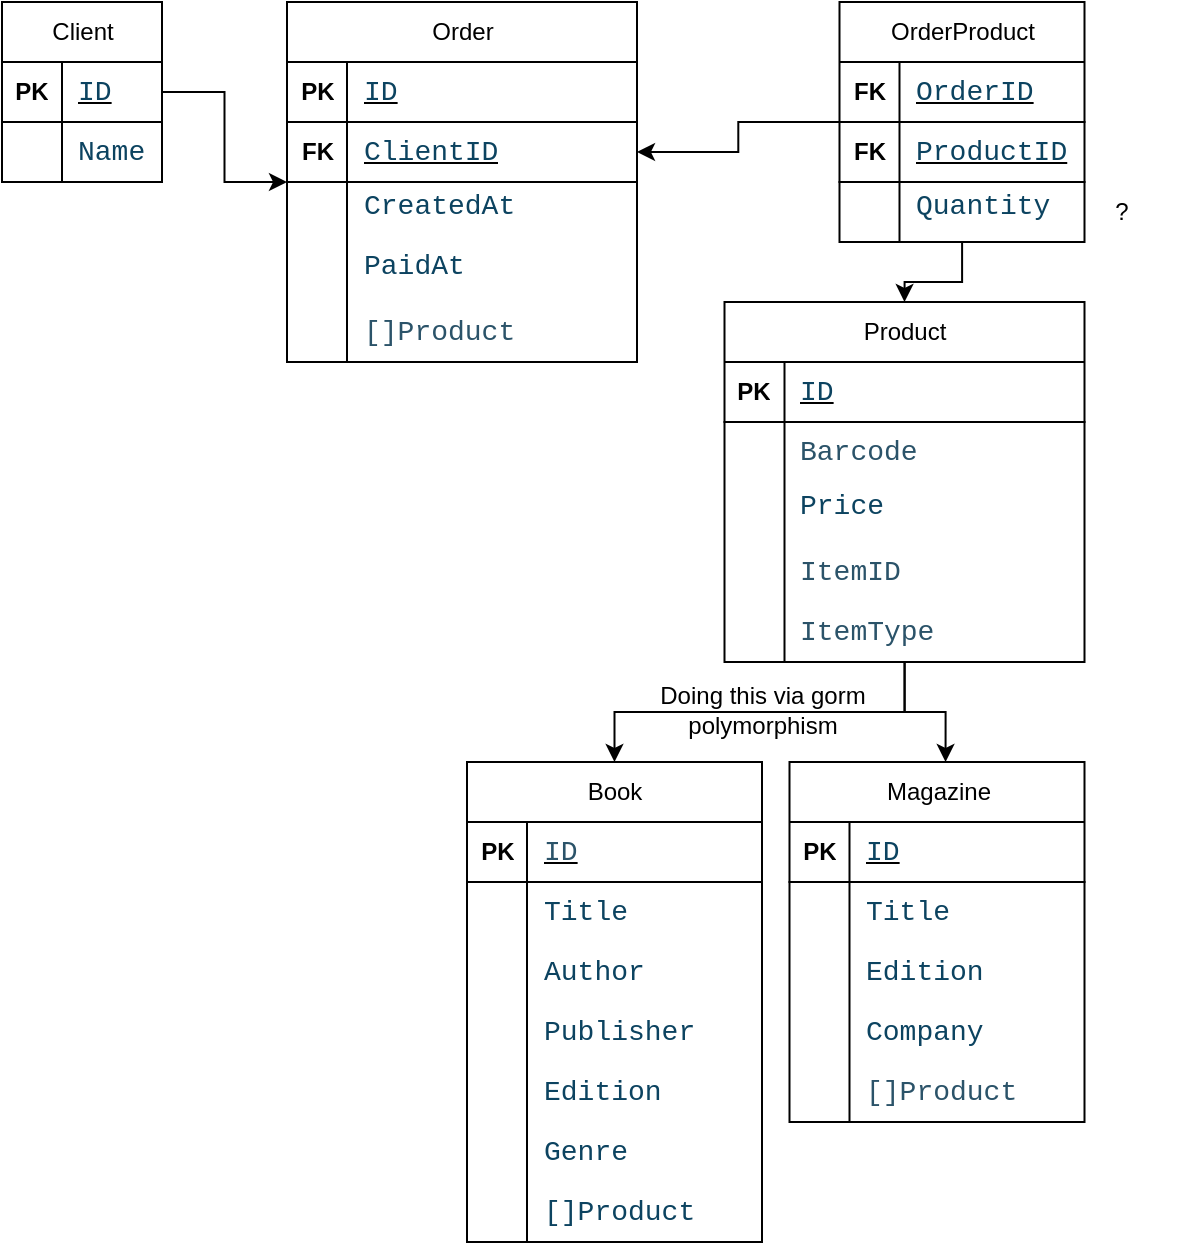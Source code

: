<mxfile version="28.0.7">
  <diagram name="Page-1" id="Ct9idWwbH_BXz3LimVxh">
    <mxGraphModel grid="1" page="1" gridSize="10" guides="1" tooltips="1" connect="0" arrows="1" fold="1" pageScale="1" pageWidth="850" pageHeight="1100" math="0" shadow="0">
      <root>
        <mxCell id="0" />
        <mxCell id="1" parent="0" />
        <mxCell id="L0QpSJm78Vm_rA86w4UC-133" style="edgeStyle=orthogonalEdgeStyle;rounded=0;orthogonalLoop=1;jettySize=auto;html=1;" edge="1" parent="1" source="L0QpSJm78Vm_rA86w4UC-2" target="L0QpSJm78Vm_rA86w4UC-62">
          <mxGeometry relative="1" as="geometry" />
        </mxCell>
        <mxCell id="L0QpSJm78Vm_rA86w4UC-2" value="&lt;span style=&quot;font-weight: 400; text-wrap-mode: wrap;&quot;&gt;Client&lt;/span&gt;" style="shape=table;startSize=30;container=1;collapsible=1;childLayout=tableLayout;fixedRows=1;rowLines=0;fontStyle=1;align=center;resizeLast=1;html=1;" vertex="1" parent="1">
          <mxGeometry x="150" y="90" width="80" height="90" as="geometry" />
        </mxCell>
        <mxCell id="L0QpSJm78Vm_rA86w4UC-3" value="" style="shape=tableRow;horizontal=0;startSize=0;swimlaneHead=0;swimlaneBody=0;fillColor=none;collapsible=0;dropTarget=0;points=[[0,0.5],[1,0.5]];portConstraint=eastwest;top=0;left=0;right=0;bottom=1;" vertex="1" parent="L0QpSJm78Vm_rA86w4UC-2">
          <mxGeometry y="30" width="80" height="30" as="geometry" />
        </mxCell>
        <mxCell id="L0QpSJm78Vm_rA86w4UC-4" value="PK" style="shape=partialRectangle;connectable=0;fillColor=none;top=0;left=0;bottom=0;right=0;fontStyle=1;overflow=hidden;whiteSpace=wrap;html=1;" vertex="1" parent="L0QpSJm78Vm_rA86w4UC-3">
          <mxGeometry width="30" height="30" as="geometry">
            <mxRectangle width="30" height="30" as="alternateBounds" />
          </mxGeometry>
        </mxCell>
        <mxCell id="L0QpSJm78Vm_rA86w4UC-5" value="&lt;span style=&quot;font-weight: normal;&quot;&gt;&lt;span style=&quot;font-family: Consolas, &amp;quot;Courier New&amp;quot;, monospace; font-size: 14px; white-space: pre; --darkreader-inline-bgcolor: light-dark(#ffffff, #060707);&quot; data-darkreader-inline-bgcolor=&quot;&quot;&gt;&lt;font style=&quot;color: rgb(12, 67, 96); --darkreader-inline-color: light-dark(#78a5bd, #466d81);&quot; data-darkreader-inline-color=&quot;&quot;&gt;ID&lt;/font&gt;&lt;/span&gt;&lt;/span&gt;" style="shape=partialRectangle;connectable=0;fillColor=none;top=0;left=0;bottom=0;right=0;align=left;spacingLeft=6;fontStyle=5;overflow=hidden;whiteSpace=wrap;html=1;" vertex="1" parent="L0QpSJm78Vm_rA86w4UC-3">
          <mxGeometry x="30" width="50" height="30" as="geometry">
            <mxRectangle width="50" height="30" as="alternateBounds" />
          </mxGeometry>
        </mxCell>
        <mxCell id="L0QpSJm78Vm_rA86w4UC-6" value="" style="shape=tableRow;horizontal=0;startSize=0;swimlaneHead=0;swimlaneBody=0;fillColor=none;collapsible=0;dropTarget=0;points=[[0,0.5],[1,0.5]];portConstraint=eastwest;top=0;left=0;right=0;bottom=0;" vertex="1" parent="L0QpSJm78Vm_rA86w4UC-2">
          <mxGeometry y="60" width="80" height="30" as="geometry" />
        </mxCell>
        <mxCell id="L0QpSJm78Vm_rA86w4UC-7" value="" style="shape=partialRectangle;connectable=0;fillColor=none;top=0;left=0;bottom=0;right=0;editable=1;overflow=hidden;whiteSpace=wrap;html=1;" vertex="1" parent="L0QpSJm78Vm_rA86w4UC-6">
          <mxGeometry width="30" height="30" as="geometry">
            <mxRectangle width="30" height="30" as="alternateBounds" />
          </mxGeometry>
        </mxCell>
        <mxCell id="L0QpSJm78Vm_rA86w4UC-8" value="&lt;span&gt;&lt;span style=&quot;font-family: Consolas, &amp;quot;Courier New&amp;quot;, monospace; font-size: 14px; white-space: pre; color: rgb(156, 220, 254);&quot;&gt;&lt;font style=&quot;color: rgb(12, 67, 96);&quot;&gt;Name&lt;/font&gt;&lt;/span&gt;&lt;/span&gt;" style="shape=partialRectangle;connectable=0;fillColor=none;top=0;left=0;bottom=0;right=0;align=left;spacingLeft=6;overflow=hidden;whiteSpace=wrap;html=1;" vertex="1" parent="L0QpSJm78Vm_rA86w4UC-6">
          <mxGeometry x="30" width="50" height="30" as="geometry">
            <mxRectangle width="50" height="30" as="alternateBounds" />
          </mxGeometry>
        </mxCell>
        <mxCell id="nJIS8TTzF9_8jRbYI_bg-1" style="edgeStyle=orthogonalEdgeStyle;rounded=0;orthogonalLoop=1;jettySize=auto;html=1;" edge="1" parent="1" source="L0QpSJm78Vm_rA86w4UC-16" target="L0QpSJm78Vm_rA86w4UC-100">
          <mxGeometry relative="1" as="geometry" />
        </mxCell>
        <mxCell id="L0QpSJm78Vm_rA86w4UC-16" value="&lt;span style=&quot;font-weight: 400; text-wrap-mode: wrap;&quot;&gt;Product&lt;/span&gt;" style="shape=table;startSize=30;container=1;collapsible=1;childLayout=tableLayout;fixedRows=1;rowLines=0;fontStyle=1;align=center;resizeLast=1;html=1;" vertex="1" parent="1">
          <mxGeometry x="511.25" y="240" width="180" height="180.0" as="geometry" />
        </mxCell>
        <mxCell id="L0QpSJm78Vm_rA86w4UC-17" value="" style="shape=tableRow;horizontal=0;startSize=0;swimlaneHead=0;swimlaneBody=0;fillColor=none;collapsible=0;dropTarget=0;points=[[0,0.5],[1,0.5]];portConstraint=eastwest;top=0;left=0;right=0;bottom=1;" vertex="1" parent="L0QpSJm78Vm_rA86w4UC-16">
          <mxGeometry y="30" width="180" height="30" as="geometry" />
        </mxCell>
        <mxCell id="L0QpSJm78Vm_rA86w4UC-18" value="PK" style="shape=partialRectangle;connectable=0;fillColor=none;top=0;left=0;bottom=0;right=0;fontStyle=1;overflow=hidden;whiteSpace=wrap;html=1;" vertex="1" parent="L0QpSJm78Vm_rA86w4UC-17">
          <mxGeometry width="30" height="30" as="geometry">
            <mxRectangle width="30" height="30" as="alternateBounds" />
          </mxGeometry>
        </mxCell>
        <mxCell id="L0QpSJm78Vm_rA86w4UC-19" value="&lt;span style=&quot;font-weight: normal;&quot;&gt;&lt;span style=&quot;font-family: Consolas, &amp;quot;Courier New&amp;quot;, monospace; font-size: 14px; white-space: pre; --darkreader-inline-bgcolor: light-dark(#ffffff, #060707);&quot; data-darkreader-inline-bgcolor=&quot;&quot;&gt;&lt;font style=&quot;color: rgb(12, 67, 96); --darkreader-inline-color: light-dark(#78a5bd, #466d81);&quot; data-darkreader-inline-color=&quot;&quot;&gt;ID&lt;/font&gt;&lt;/span&gt;&lt;/span&gt;" style="shape=partialRectangle;connectable=0;fillColor=none;top=0;left=0;bottom=0;right=0;align=left;spacingLeft=6;fontStyle=5;overflow=hidden;whiteSpace=wrap;html=1;strokeColor=default;" vertex="1" parent="L0QpSJm78Vm_rA86w4UC-17">
          <mxGeometry x="30" width="150" height="30" as="geometry">
            <mxRectangle width="150" height="30" as="alternateBounds" />
          </mxGeometry>
        </mxCell>
        <mxCell id="L0QpSJm78Vm_rA86w4UC-175" value="" style="shape=tableRow;horizontal=0;startSize=0;swimlaneHead=0;swimlaneBody=0;fillColor=none;collapsible=0;dropTarget=0;points=[[0,0.5],[1,0.5]];portConstraint=eastwest;top=0;left=0;right=0;bottom=0;" vertex="1" parent="L0QpSJm78Vm_rA86w4UC-16">
          <mxGeometry y="60" width="180" height="30" as="geometry" />
        </mxCell>
        <mxCell id="L0QpSJm78Vm_rA86w4UC-176" value="" style="shape=partialRectangle;connectable=0;fillColor=none;top=0;left=0;bottom=0;right=0;editable=1;overflow=hidden;whiteSpace=wrap;html=1;" vertex="1" parent="L0QpSJm78Vm_rA86w4UC-175">
          <mxGeometry width="30" height="30" as="geometry">
            <mxRectangle width="30" height="30" as="alternateBounds" />
          </mxGeometry>
        </mxCell>
        <mxCell id="L0QpSJm78Vm_rA86w4UC-177" value="&lt;div style=&quot;font-family: Consolas, &amp;quot;Courier New&amp;quot;, monospace; font-size: 14px; white-space: pre; line-height: 19px; --darkreader-inline-color: light-dark(#a6a199, #67625b);&quot; data-darkreader-inline-color=&quot;&quot;&gt;&lt;font style=&quot;color: light-dark(rgb(43, 83, 105), rgb(149, 196, 221));&quot;&gt;Barcode&lt;/font&gt;&lt;/div&gt;" style="shape=partialRectangle;connectable=0;fillColor=none;top=0;left=0;bottom=0;right=0;align=left;spacingLeft=6;overflow=hidden;whiteSpace=wrap;html=1;" vertex="1" parent="L0QpSJm78Vm_rA86w4UC-175">
          <mxGeometry x="30" width="150" height="30" as="geometry">
            <mxRectangle width="150" height="30" as="alternateBounds" />
          </mxGeometry>
        </mxCell>
        <mxCell id="P-bTkRn5wozF6rPiBzLM-10" value="" style="shape=tableRow;horizontal=0;startSize=0;swimlaneHead=0;swimlaneBody=0;fillColor=none;collapsible=0;dropTarget=0;points=[[0,0.5],[1,0.5]];portConstraint=eastwest;top=0;left=0;right=0;bottom=0;" vertex="1" parent="L0QpSJm78Vm_rA86w4UC-16">
          <mxGeometry y="90" width="180" height="30" as="geometry" />
        </mxCell>
        <mxCell id="P-bTkRn5wozF6rPiBzLM-11" value="" style="shape=partialRectangle;connectable=0;fillColor=none;top=0;left=0;bottom=0;right=0;editable=1;overflow=hidden;whiteSpace=wrap;html=1;" vertex="1" parent="P-bTkRn5wozF6rPiBzLM-10">
          <mxGeometry width="30" height="30" as="geometry">
            <mxRectangle width="30" height="30" as="alternateBounds" />
          </mxGeometry>
        </mxCell>
        <mxCell id="P-bTkRn5wozF6rPiBzLM-12" value="&lt;div style=&quot;font-family: Consolas, &amp;quot;Courier New&amp;quot;, monospace; font-size: 14px; white-space: pre; line-height: 19px; --darkreader-inline-color: light-dark(#a6a199, #67625b);&quot; data-darkreader-inline-color=&quot;&quot;&gt;&lt;span style=&quot;--darkreader-inline-color: light-dark(#6cd7c1, #025e4b);&quot; data-darkreader-inline-color=&quot;&quot;&gt;&lt;font style=&quot;color: rgb(12, 67, 96);&quot;&gt;Price&lt;/font&gt;&lt;/span&gt;&lt;/div&gt;&lt;div&gt;&lt;span style=&quot;--darkreader-inline-color: light-dark(#a27764, #9f7a6a);&quot; data-darkreader-inline-color=&quot;&quot;&gt;&lt;font style=&quot;color: light-dark(rgb(145, 93, 71), rgb(206, 145, 120));&quot;&gt;&lt;br&gt;&lt;/font&gt;&lt;/span&gt;&lt;/div&gt;" style="shape=partialRectangle;connectable=0;fillColor=none;top=0;left=0;bottom=0;right=0;align=left;spacingLeft=6;overflow=hidden;whiteSpace=wrap;html=1;" vertex="1" parent="P-bTkRn5wozF6rPiBzLM-10">
          <mxGeometry x="30" width="150" height="30" as="geometry">
            <mxRectangle width="150" height="30" as="alternateBounds" />
          </mxGeometry>
        </mxCell>
        <mxCell id="nJIS8TTzF9_8jRbYI_bg-10" value="" style="shape=tableRow;horizontal=0;startSize=0;swimlaneHead=0;swimlaneBody=0;fillColor=none;collapsible=0;dropTarget=0;points=[[0,0.5],[1,0.5]];portConstraint=eastwest;top=0;left=0;right=0;bottom=0;" vertex="1" parent="L0QpSJm78Vm_rA86w4UC-16">
          <mxGeometry y="120" width="180" height="30" as="geometry" />
        </mxCell>
        <mxCell id="nJIS8TTzF9_8jRbYI_bg-11" value="" style="shape=partialRectangle;connectable=0;fillColor=none;top=0;left=0;bottom=0;right=0;editable=1;overflow=hidden;whiteSpace=wrap;html=1;" vertex="1" parent="nJIS8TTzF9_8jRbYI_bg-10">
          <mxGeometry width="30" height="30" as="geometry">
            <mxRectangle width="30" height="30" as="alternateBounds" />
          </mxGeometry>
        </mxCell>
        <mxCell id="nJIS8TTzF9_8jRbYI_bg-12" value="&lt;div style=&quot;font-family: Consolas, &amp;quot;Courier New&amp;quot;, monospace; font-size: 14px; white-space: pre; line-height: 19px; --darkreader-inline-color: light-dark(#a6a199, #67625b);&quot; data-darkreader-inline-color=&quot;&quot;&gt;&lt;font style=&quot;color: light-dark(rgb(43, 83, 105), rgb(149, 196, 221));&quot;&gt;ItemID&lt;/font&gt;&lt;/div&gt;" style="shape=partialRectangle;connectable=0;fillColor=none;top=0;left=0;bottom=0;right=0;align=left;spacingLeft=6;overflow=hidden;whiteSpace=wrap;html=1;" vertex="1" parent="nJIS8TTzF9_8jRbYI_bg-10">
          <mxGeometry x="30" width="150" height="30" as="geometry">
            <mxRectangle width="150" height="30" as="alternateBounds" />
          </mxGeometry>
        </mxCell>
        <mxCell id="nJIS8TTzF9_8jRbYI_bg-13" value="" style="shape=tableRow;horizontal=0;startSize=0;swimlaneHead=0;swimlaneBody=0;fillColor=none;collapsible=0;dropTarget=0;points=[[0,0.5],[1,0.5]];portConstraint=eastwest;top=0;left=0;right=0;bottom=0;" vertex="1" parent="L0QpSJm78Vm_rA86w4UC-16">
          <mxGeometry y="150" width="180" height="30" as="geometry" />
        </mxCell>
        <mxCell id="nJIS8TTzF9_8jRbYI_bg-14" value="" style="shape=partialRectangle;connectable=0;fillColor=none;top=0;left=0;bottom=0;right=0;editable=1;overflow=hidden;whiteSpace=wrap;html=1;" vertex="1" parent="nJIS8TTzF9_8jRbYI_bg-13">
          <mxGeometry width="30" height="30" as="geometry">
            <mxRectangle width="30" height="30" as="alternateBounds" />
          </mxGeometry>
        </mxCell>
        <mxCell id="nJIS8TTzF9_8jRbYI_bg-15" value="&lt;div style=&quot;font-family: Consolas, &amp;quot;Courier New&amp;quot;, monospace; font-size: 14px; white-space: pre; line-height: 19px; --darkreader-inline-color: light-dark(#a6a199, #67625b);&quot; data-darkreader-inline-color=&quot;&quot;&gt;&lt;font style=&quot;color: light-dark(rgb(43, 83, 105), rgb(149, 196, 221));&quot;&gt;ItemType&lt;/font&gt;&lt;/div&gt;" style="shape=partialRectangle;connectable=0;fillColor=none;top=0;left=0;bottom=0;right=0;align=left;spacingLeft=6;overflow=hidden;whiteSpace=wrap;html=1;" vertex="1" parent="nJIS8TTzF9_8jRbYI_bg-13">
          <mxGeometry x="30" width="150" height="30" as="geometry">
            <mxRectangle width="150" height="30" as="alternateBounds" />
          </mxGeometry>
        </mxCell>
        <mxCell id="L0QpSJm78Vm_rA86w4UC-137" style="edgeStyle=orthogonalEdgeStyle;rounded=0;orthogonalLoop=1;jettySize=auto;html=1;entryX=0.5;entryY=0;entryDx=0;entryDy=0;" edge="1" parent="1" source="L0QpSJm78Vm_rA86w4UC-26" target="L0QpSJm78Vm_rA86w4UC-16">
          <mxGeometry relative="1" as="geometry" />
        </mxCell>
        <mxCell id="L0QpSJm78Vm_rA86w4UC-173" style="edgeStyle=orthogonalEdgeStyle;rounded=0;orthogonalLoop=1;jettySize=auto;html=1;entryX=1;entryY=0.5;entryDx=0;entryDy=0;" edge="1" parent="1" source="L0QpSJm78Vm_rA86w4UC-26" target="L0QpSJm78Vm_rA86w4UC-69">
          <mxGeometry relative="1" as="geometry" />
        </mxCell>
        <mxCell id="L0QpSJm78Vm_rA86w4UC-26" value="&lt;span style=&quot;font-weight: 400; text-wrap-mode: wrap;&quot;&gt;OrderProduct&lt;/span&gt;" style="shape=table;startSize=30;container=1;collapsible=1;childLayout=tableLayout;fixedRows=1;rowLines=0;fontStyle=1;align=center;resizeLast=1;html=1;" vertex="1" parent="1">
          <mxGeometry x="568.75" y="90" width="122.5" height="120" as="geometry" />
        </mxCell>
        <mxCell id="L0QpSJm78Vm_rA86w4UC-138" value="" style="shape=tableRow;horizontal=0;startSize=0;swimlaneHead=0;swimlaneBody=0;fillColor=none;collapsible=0;dropTarget=0;points=[[0,0.5],[1,0.5]];portConstraint=eastwest;top=0;left=0;right=0;bottom=1;" vertex="1" parent="L0QpSJm78Vm_rA86w4UC-26">
          <mxGeometry y="30" width="122.5" height="30" as="geometry" />
        </mxCell>
        <mxCell id="L0QpSJm78Vm_rA86w4UC-139" value="FK" style="shape=partialRectangle;connectable=0;fillColor=none;top=0;left=0;bottom=0;right=0;fontStyle=1;overflow=hidden;whiteSpace=wrap;html=1;" vertex="1" parent="L0QpSJm78Vm_rA86w4UC-138">
          <mxGeometry width="30" height="30" as="geometry">
            <mxRectangle width="30" height="30" as="alternateBounds" />
          </mxGeometry>
        </mxCell>
        <mxCell id="L0QpSJm78Vm_rA86w4UC-140" value="&lt;span style=&quot;font-weight: normal;&quot;&gt;&lt;span style=&quot;font-family: Consolas, &amp;quot;Courier New&amp;quot;, monospace; font-size: 14px; white-space: pre; --darkreader-inline-bgcolor: light-dark(#ffffff, #060707);&quot; data-darkreader-inline-bgcolor=&quot;&quot;&gt;&lt;font style=&quot;color: rgb(12, 67, 96); --darkreader-inline-color: light-dark(#78a5bd, #466d81);&quot; data-darkreader-inline-color=&quot;&quot;&gt;OrderID&lt;/font&gt;&lt;/span&gt;&lt;/span&gt;" style="shape=partialRectangle;connectable=0;fillColor=none;top=0;left=0;bottom=0;right=0;align=left;spacingLeft=6;fontStyle=5;overflow=hidden;whiteSpace=wrap;html=1;" vertex="1" parent="L0QpSJm78Vm_rA86w4UC-138">
          <mxGeometry x="30" width="92.5" height="30" as="geometry">
            <mxRectangle width="92.5" height="30" as="alternateBounds" />
          </mxGeometry>
        </mxCell>
        <mxCell id="L0QpSJm78Vm_rA86w4UC-142" value="" style="shape=tableRow;horizontal=0;startSize=0;swimlaneHead=0;swimlaneBody=0;fillColor=none;collapsible=0;dropTarget=0;points=[[0,0.5],[1,0.5]];portConstraint=eastwest;top=0;left=0;right=0;bottom=1;" vertex="1" parent="L0QpSJm78Vm_rA86w4UC-26">
          <mxGeometry y="60" width="122.5" height="30" as="geometry" />
        </mxCell>
        <mxCell id="L0QpSJm78Vm_rA86w4UC-143" value="FK" style="shape=partialRectangle;connectable=0;fillColor=none;top=0;left=0;bottom=0;right=0;fontStyle=1;overflow=hidden;whiteSpace=wrap;html=1;" vertex="1" parent="L0QpSJm78Vm_rA86w4UC-142">
          <mxGeometry width="30" height="30" as="geometry">
            <mxRectangle width="30" height="30" as="alternateBounds" />
          </mxGeometry>
        </mxCell>
        <mxCell id="L0QpSJm78Vm_rA86w4UC-144" value="&lt;span style=&quot;font-weight: normal;&quot;&gt;&lt;span style=&quot;font-family: Consolas, &amp;quot;Courier New&amp;quot;, monospace; font-size: 14px; white-space: pre; --darkreader-inline-bgcolor: light-dark(#ffffff, #060707);&quot; data-darkreader-inline-bgcolor=&quot;&quot;&gt;&lt;font style=&quot;color: rgb(12, 67, 96); --darkreader-inline-color: light-dark(#78a5bd, #466d81);&quot; data-darkreader-inline-color=&quot;&quot;&gt;ProductID&lt;/font&gt;&lt;/span&gt;&lt;/span&gt;" style="shape=partialRectangle;connectable=0;fillColor=none;top=0;left=0;bottom=0;right=0;align=left;spacingLeft=6;fontStyle=5;overflow=hidden;whiteSpace=wrap;html=1;" vertex="1" parent="L0QpSJm78Vm_rA86w4UC-142">
          <mxGeometry x="30" width="92.5" height="30" as="geometry">
            <mxRectangle width="92.5" height="30" as="alternateBounds" />
          </mxGeometry>
        </mxCell>
        <mxCell id="L0QpSJm78Vm_rA86w4UC-30" value="" style="shape=tableRow;horizontal=0;startSize=0;swimlaneHead=0;swimlaneBody=0;fillColor=none;collapsible=0;dropTarget=0;points=[[0,0.5],[1,0.5]];portConstraint=eastwest;top=0;left=0;right=0;bottom=0;" vertex="1" parent="L0QpSJm78Vm_rA86w4UC-26">
          <mxGeometry y="90" width="122.5" height="30" as="geometry" />
        </mxCell>
        <mxCell id="L0QpSJm78Vm_rA86w4UC-31" value="" style="shape=partialRectangle;connectable=0;fillColor=none;top=0;left=0;bottom=0;right=0;editable=1;overflow=hidden;whiteSpace=wrap;html=1;" vertex="1" parent="L0QpSJm78Vm_rA86w4UC-30">
          <mxGeometry width="30" height="30" as="geometry">
            <mxRectangle width="30" height="30" as="alternateBounds" />
          </mxGeometry>
        </mxCell>
        <mxCell id="L0QpSJm78Vm_rA86w4UC-32" value="&lt;div style=&quot;font-family: Consolas, &amp;quot;Courier New&amp;quot;, monospace; font-size: 14px; white-space: pre; line-height: 19px; --darkreader-inline-color: light-dark(#a6a199, #67625b);&quot; data-darkreader-inline-color=&quot;&quot;&gt;&lt;font style=&quot;color: rgb(12, 67, 96);&quot;&gt;Quantity&lt;/font&gt;&lt;/div&gt;&lt;div&gt;&lt;span style=&quot;--darkreader-inline-color: light-dark(#a27764, #9f7a6a);&quot; data-darkreader-inline-color=&quot;&quot;&gt;&lt;font style=&quot;color: light-dark(rgb(145, 93, 71), rgb(206, 145, 120));&quot;&gt;&lt;br&gt;&lt;/font&gt;&lt;/span&gt;&lt;/div&gt;" style="shape=partialRectangle;connectable=0;fillColor=none;top=0;left=0;bottom=0;right=0;align=left;spacingLeft=6;overflow=hidden;whiteSpace=wrap;html=1;" vertex="1" parent="L0QpSJm78Vm_rA86w4UC-30">
          <mxGeometry x="30" width="92.5" height="30" as="geometry">
            <mxRectangle width="92.5" height="30" as="alternateBounds" />
          </mxGeometry>
        </mxCell>
        <mxCell id="L0QpSJm78Vm_rA86w4UC-62" value="&lt;span style=&quot;font-weight: 400; text-wrap-mode: wrap;&quot;&gt;Order&lt;/span&gt;" style="shape=table;startSize=30;container=1;collapsible=1;childLayout=tableLayout;fixedRows=1;rowLines=0;fontStyle=1;align=center;resizeLast=1;html=1;" vertex="1" parent="1">
          <mxGeometry x="292.5" y="90" width="175" height="180" as="geometry" />
        </mxCell>
        <mxCell id="L0QpSJm78Vm_rA86w4UC-63" value="" style="shape=tableRow;horizontal=0;startSize=0;swimlaneHead=0;swimlaneBody=0;fillColor=none;collapsible=0;dropTarget=0;points=[[0,0.5],[1,0.5]];portConstraint=eastwest;top=0;left=0;right=0;bottom=1;" vertex="1" parent="L0QpSJm78Vm_rA86w4UC-62">
          <mxGeometry y="30" width="175" height="30" as="geometry" />
        </mxCell>
        <mxCell id="L0QpSJm78Vm_rA86w4UC-64" value="PK" style="shape=partialRectangle;connectable=0;fillColor=none;top=0;left=0;bottom=0;right=0;fontStyle=1;overflow=hidden;whiteSpace=wrap;html=1;" vertex="1" parent="L0QpSJm78Vm_rA86w4UC-63">
          <mxGeometry width="30" height="30" as="geometry">
            <mxRectangle width="30" height="30" as="alternateBounds" />
          </mxGeometry>
        </mxCell>
        <mxCell id="L0QpSJm78Vm_rA86w4UC-65" value="&lt;span style=&quot;font-weight: normal;&quot;&gt;&lt;span style=&quot;font-family: Consolas, &amp;quot;Courier New&amp;quot;, monospace; font-size: 14px; white-space: pre; --darkreader-inline-bgcolor: light-dark(#ffffff, #060707);&quot; data-darkreader-inline-bgcolor=&quot;&quot;&gt;&lt;font style=&quot;color: rgb(12, 67, 96); --darkreader-inline-color: light-dark(#78a5bd, #466d81);&quot; data-darkreader-inline-color=&quot;&quot;&gt;ID&lt;/font&gt;&lt;/span&gt;&lt;/span&gt;" style="shape=partialRectangle;connectable=0;fillColor=none;top=0;left=0;bottom=0;right=0;align=left;spacingLeft=6;fontStyle=5;overflow=hidden;whiteSpace=wrap;html=1;" vertex="1" parent="L0QpSJm78Vm_rA86w4UC-63">
          <mxGeometry x="30" width="145" height="30" as="geometry">
            <mxRectangle width="145" height="30" as="alternateBounds" />
          </mxGeometry>
        </mxCell>
        <mxCell id="L0QpSJm78Vm_rA86w4UC-69" value="" style="shape=tableRow;horizontal=0;startSize=0;swimlaneHead=0;swimlaneBody=0;fillColor=none;collapsible=0;dropTarget=0;points=[[0,0.5],[1,0.5]];portConstraint=eastwest;top=0;left=0;right=0;bottom=1;" vertex="1" parent="L0QpSJm78Vm_rA86w4UC-62">
          <mxGeometry y="60" width="175" height="30" as="geometry" />
        </mxCell>
        <mxCell id="L0QpSJm78Vm_rA86w4UC-70" value="FK" style="shape=partialRectangle;connectable=0;fillColor=none;top=0;left=0;bottom=0;right=0;fontStyle=1;overflow=hidden;whiteSpace=wrap;html=1;" vertex="1" parent="L0QpSJm78Vm_rA86w4UC-69">
          <mxGeometry width="30" height="30" as="geometry">
            <mxRectangle width="30" height="30" as="alternateBounds" />
          </mxGeometry>
        </mxCell>
        <mxCell id="L0QpSJm78Vm_rA86w4UC-71" value="&lt;span style=&quot;font-weight: normal;&quot;&gt;&lt;span style=&quot;font-family: Consolas, &amp;quot;Courier New&amp;quot;, monospace; font-size: 14px; white-space: pre; --darkreader-inline-bgcolor: light-dark(#ffffff, #060707);&quot; data-darkreader-inline-bgcolor=&quot;&quot;&gt;&lt;font style=&quot;color: rgb(12, 67, 96); --darkreader-inline-color: light-dark(#78a5bd, #466d81);&quot; data-darkreader-inline-color=&quot;&quot;&gt;ClientID&lt;/font&gt;&lt;/span&gt;&lt;/span&gt;" style="shape=partialRectangle;connectable=0;fillColor=none;top=0;left=0;bottom=0;right=0;align=left;spacingLeft=6;fontStyle=5;overflow=hidden;whiteSpace=wrap;html=1;" vertex="1" parent="L0QpSJm78Vm_rA86w4UC-69">
          <mxGeometry x="30" width="145" height="30" as="geometry">
            <mxRectangle width="145" height="30" as="alternateBounds" />
          </mxGeometry>
        </mxCell>
        <mxCell id="L0QpSJm78Vm_rA86w4UC-66" value="" style="shape=tableRow;horizontal=0;startSize=0;swimlaneHead=0;swimlaneBody=0;fillColor=none;collapsible=0;dropTarget=0;points=[[0,0.5],[1,0.5]];portConstraint=eastwest;top=0;left=0;right=0;bottom=0;" vertex="1" parent="L0QpSJm78Vm_rA86w4UC-62">
          <mxGeometry y="90" width="175" height="30" as="geometry" />
        </mxCell>
        <mxCell id="L0QpSJm78Vm_rA86w4UC-67" value="" style="shape=partialRectangle;connectable=0;fillColor=none;top=0;left=0;bottom=0;right=0;editable=1;overflow=hidden;whiteSpace=wrap;html=1;" vertex="1" parent="L0QpSJm78Vm_rA86w4UC-66">
          <mxGeometry width="30" height="30" as="geometry">
            <mxRectangle width="30" height="30" as="alternateBounds" />
          </mxGeometry>
        </mxCell>
        <mxCell id="L0QpSJm78Vm_rA86w4UC-68" value="&lt;div style=&quot;font-family: Consolas, &amp;quot;Courier New&amp;quot;, monospace; font-size: 14px; white-space: pre; line-height: 19px; --darkreader-inline-color: light-dark(#a6a199, #67625b);&quot; data-darkreader-inline-color=&quot;&quot;&gt;&lt;font style=&quot;color: rgb(12, 67, 96);&quot;&gt;CreatedAt&lt;/font&gt;&lt;/div&gt;&lt;div&gt;&lt;span style=&quot;--darkreader-inline-color: light-dark(#a27764, #9f7a6a);&quot; data-darkreader-inline-color=&quot;&quot;&gt;&lt;font style=&quot;color: light-dark(rgb(145, 93, 71), rgb(206, 145, 120));&quot;&gt;&lt;br&gt;&lt;/font&gt;&lt;/span&gt;&lt;/div&gt;" style="shape=partialRectangle;connectable=0;fillColor=none;top=0;left=0;bottom=0;right=0;align=left;spacingLeft=6;overflow=hidden;whiteSpace=wrap;html=1;" vertex="1" parent="L0QpSJm78Vm_rA86w4UC-66">
          <mxGeometry x="30" width="145" height="30" as="geometry">
            <mxRectangle width="145" height="30" as="alternateBounds" />
          </mxGeometry>
        </mxCell>
        <mxCell id="L0QpSJm78Vm_rA86w4UC-75" value="" style="shape=tableRow;horizontal=0;startSize=0;swimlaneHead=0;swimlaneBody=0;fillColor=none;collapsible=0;dropTarget=0;points=[[0,0.5],[1,0.5]];portConstraint=eastwest;top=0;left=0;right=0;bottom=0;" vertex="1" parent="L0QpSJm78Vm_rA86w4UC-62">
          <mxGeometry y="120" width="175" height="30" as="geometry" />
        </mxCell>
        <mxCell id="L0QpSJm78Vm_rA86w4UC-76" value="" style="shape=partialRectangle;connectable=0;fillColor=none;top=0;left=0;bottom=0;right=0;editable=1;overflow=hidden;whiteSpace=wrap;html=1;" vertex="1" parent="L0QpSJm78Vm_rA86w4UC-75">
          <mxGeometry width="30" height="30" as="geometry">
            <mxRectangle width="30" height="30" as="alternateBounds" />
          </mxGeometry>
        </mxCell>
        <mxCell id="L0QpSJm78Vm_rA86w4UC-77" value="&lt;div style=&quot;font-family: Consolas, &amp;quot;Courier New&amp;quot;, monospace; font-size: 14px; white-space: pre; line-height: 19px; --darkreader-inline-color: light-dark(#a6a199, #67625b);&quot; data-darkreader-inline-color=&quot;&quot;&gt;&lt;font style=&quot;color: rgb(12, 67, 96);&quot;&gt;PaidAt&lt;/font&gt;&lt;/div&gt;&lt;div&gt;&lt;span style=&quot;--darkreader-inline-color: light-dark(#a27764, #9f7a6a);&quot; data-darkreader-inline-color=&quot;&quot;&gt;&lt;font style=&quot;color: light-dark(rgb(145, 93, 71), rgb(206, 145, 120));&quot;&gt;&lt;br&gt;&lt;/font&gt;&lt;/span&gt;&lt;/div&gt;" style="shape=partialRectangle;connectable=0;fillColor=none;top=0;left=0;bottom=0;right=0;align=left;spacingLeft=6;overflow=hidden;whiteSpace=wrap;html=1;" vertex="1" parent="L0QpSJm78Vm_rA86w4UC-75">
          <mxGeometry x="30" width="145" height="30" as="geometry">
            <mxRectangle width="145" height="30" as="alternateBounds" />
          </mxGeometry>
        </mxCell>
        <mxCell id="nJIS8TTzF9_8jRbYI_bg-49" value="" style="shape=tableRow;horizontal=0;startSize=0;swimlaneHead=0;swimlaneBody=0;fillColor=none;collapsible=0;dropTarget=0;points=[[0,0.5],[1,0.5]];portConstraint=eastwest;top=0;left=0;right=0;bottom=0;" vertex="1" parent="L0QpSJm78Vm_rA86w4UC-62">
          <mxGeometry y="150" width="175" height="30" as="geometry" />
        </mxCell>
        <mxCell id="nJIS8TTzF9_8jRbYI_bg-50" value="" style="shape=partialRectangle;connectable=0;fillColor=none;top=0;left=0;bottom=0;right=0;editable=1;overflow=hidden;whiteSpace=wrap;html=1;" vertex="1" parent="nJIS8TTzF9_8jRbYI_bg-49">
          <mxGeometry width="30" height="30" as="geometry">
            <mxRectangle width="30" height="30" as="alternateBounds" />
          </mxGeometry>
        </mxCell>
        <mxCell id="nJIS8TTzF9_8jRbYI_bg-51" value="&lt;div style=&quot;font-family: Consolas, &amp;quot;Courier New&amp;quot;, monospace; font-size: 14px; white-space: pre; line-height: 19px; --darkreader-inline-color: light-dark(#a6a199, #67625b);&quot; data-darkreader-inline-color=&quot;&quot;&gt;&lt;font style=&quot;color: light-dark(rgb(43, 83, 105), rgb(149, 196, 221));&quot;&gt;[]Product&lt;/font&gt;&lt;/div&gt;" style="shape=partialRectangle;connectable=0;fillColor=none;top=0;left=0;bottom=0;right=0;align=left;spacingLeft=6;overflow=hidden;whiteSpace=wrap;html=1;" vertex="1" parent="nJIS8TTzF9_8jRbYI_bg-49">
          <mxGeometry x="30" width="145" height="30" as="geometry">
            <mxRectangle width="145" height="30" as="alternateBounds" />
          </mxGeometry>
        </mxCell>
        <mxCell id="L0QpSJm78Vm_rA86w4UC-100" value="&lt;span style=&quot;font-weight: 400; text-wrap-mode: wrap;&quot;&gt;Book&lt;/span&gt;" style="shape=table;startSize=30;container=1;collapsible=1;childLayout=tableLayout;fixedRows=1;rowLines=0;fontStyle=1;align=center;resizeLast=1;html=1;" vertex="1" parent="1">
          <mxGeometry x="382.5" y="470" width="147.5" height="240" as="geometry" />
        </mxCell>
        <mxCell id="L0QpSJm78Vm_rA86w4UC-101" value="" style="shape=tableRow;horizontal=0;startSize=0;swimlaneHead=0;swimlaneBody=0;fillColor=none;collapsible=0;dropTarget=0;points=[[0,0.5],[1,0.5]];portConstraint=eastwest;top=0;left=0;right=0;bottom=1;" vertex="1" parent="L0QpSJm78Vm_rA86w4UC-100">
          <mxGeometry y="30" width="147.5" height="30" as="geometry" />
        </mxCell>
        <mxCell id="L0QpSJm78Vm_rA86w4UC-102" value="PK" style="shape=partialRectangle;connectable=0;fillColor=none;top=0;left=0;bottom=0;right=0;fontStyle=1;overflow=hidden;whiteSpace=wrap;html=1;" vertex="1" parent="L0QpSJm78Vm_rA86w4UC-101">
          <mxGeometry width="30" height="30" as="geometry">
            <mxRectangle width="30" height="30" as="alternateBounds" />
          </mxGeometry>
        </mxCell>
        <mxCell id="L0QpSJm78Vm_rA86w4UC-103" value="&lt;font style=&quot;color: light-dark(rgb(43, 83, 105), rgb(149, 196, 221));&quot; face=&quot;Consolas, Courier New, monospace&quot;&gt;&lt;span style=&quot;font-size: 14px; font-weight: 400; white-space: pre;&quot;&gt;ID&lt;/span&gt;&lt;/font&gt;" style="shape=partialRectangle;connectable=0;fillColor=none;top=0;left=0;bottom=0;right=0;align=left;spacingLeft=6;fontStyle=5;overflow=hidden;whiteSpace=wrap;html=1;strokeColor=default;" vertex="1" parent="L0QpSJm78Vm_rA86w4UC-101">
          <mxGeometry x="30" width="117.5" height="30" as="geometry">
            <mxRectangle width="117.5" height="30" as="alternateBounds" />
          </mxGeometry>
        </mxCell>
        <mxCell id="L0QpSJm78Vm_rA86w4UC-107" value="" style="shape=tableRow;horizontal=0;startSize=0;swimlaneHead=0;swimlaneBody=0;fillColor=none;collapsible=0;dropTarget=0;points=[[0,0.5],[1,0.5]];portConstraint=eastwest;top=0;left=0;right=0;bottom=0;" vertex="1" parent="L0QpSJm78Vm_rA86w4UC-100">
          <mxGeometry y="60" width="147.5" height="30" as="geometry" />
        </mxCell>
        <mxCell id="L0QpSJm78Vm_rA86w4UC-108" value="" style="shape=partialRectangle;connectable=0;fillColor=none;top=0;left=0;bottom=0;right=0;editable=1;overflow=hidden;whiteSpace=wrap;html=1;" vertex="1" parent="L0QpSJm78Vm_rA86w4UC-107">
          <mxGeometry width="30" height="30" as="geometry">
            <mxRectangle width="30" height="30" as="alternateBounds" />
          </mxGeometry>
        </mxCell>
        <mxCell id="L0QpSJm78Vm_rA86w4UC-109" value="&lt;span&gt;&lt;span style=&quot;font-family: Consolas, &amp;quot;Courier New&amp;quot;, monospace; font-size: 14px; white-space: pre; color: rgb(156, 220, 254);&quot;&gt;&lt;font style=&quot;color: rgb(12, 67, 96);&quot;&gt;Title&lt;/font&gt;&lt;/span&gt;&lt;/span&gt;" style="shape=partialRectangle;connectable=0;fillColor=none;top=0;left=0;bottom=0;right=0;align=left;spacingLeft=6;overflow=hidden;whiteSpace=wrap;html=1;" vertex="1" parent="L0QpSJm78Vm_rA86w4UC-107">
          <mxGeometry x="30" width="117.5" height="30" as="geometry">
            <mxRectangle width="117.5" height="30" as="alternateBounds" />
          </mxGeometry>
        </mxCell>
        <mxCell id="P-bTkRn5wozF6rPiBzLM-1" value="" style="shape=tableRow;horizontal=0;startSize=0;swimlaneHead=0;swimlaneBody=0;fillColor=none;collapsible=0;dropTarget=0;points=[[0,0.5],[1,0.5]];portConstraint=eastwest;top=0;left=0;right=0;bottom=0;" vertex="1" parent="L0QpSJm78Vm_rA86w4UC-100">
          <mxGeometry y="90" width="147.5" height="30" as="geometry" />
        </mxCell>
        <mxCell id="P-bTkRn5wozF6rPiBzLM-2" value="" style="shape=partialRectangle;connectable=0;fillColor=none;top=0;left=0;bottom=0;right=0;editable=1;overflow=hidden;whiteSpace=wrap;html=1;" vertex="1" parent="P-bTkRn5wozF6rPiBzLM-1">
          <mxGeometry width="30" height="30" as="geometry">
            <mxRectangle width="30" height="30" as="alternateBounds" />
          </mxGeometry>
        </mxCell>
        <mxCell id="P-bTkRn5wozF6rPiBzLM-3" value="&lt;span&gt;&lt;span style=&quot;font-family: Consolas, &amp;quot;Courier New&amp;quot;, monospace; font-size: 14px; white-space: pre; color: rgb(156, 220, 254);&quot;&gt;&lt;font style=&quot;color: rgb(12, 67, 96);&quot;&gt;Author&lt;/font&gt;&lt;/span&gt;&lt;/span&gt;" style="shape=partialRectangle;connectable=0;fillColor=none;top=0;left=0;bottom=0;right=0;align=left;spacingLeft=6;overflow=hidden;whiteSpace=wrap;html=1;" vertex="1" parent="P-bTkRn5wozF6rPiBzLM-1">
          <mxGeometry x="30" width="117.5" height="30" as="geometry">
            <mxRectangle width="117.5" height="30" as="alternateBounds" />
          </mxGeometry>
        </mxCell>
        <mxCell id="L0QpSJm78Vm_rA86w4UC-188" value="" style="shape=tableRow;horizontal=0;startSize=0;swimlaneHead=0;swimlaneBody=0;fillColor=none;collapsible=0;dropTarget=0;points=[[0,0.5],[1,0.5]];portConstraint=eastwest;top=0;left=0;right=0;bottom=0;" vertex="1" parent="L0QpSJm78Vm_rA86w4UC-100">
          <mxGeometry y="120" width="147.5" height="30" as="geometry" />
        </mxCell>
        <mxCell id="L0QpSJm78Vm_rA86w4UC-189" value="" style="shape=partialRectangle;connectable=0;fillColor=none;top=0;left=0;bottom=0;right=0;editable=1;overflow=hidden;whiteSpace=wrap;html=1;" vertex="1" parent="L0QpSJm78Vm_rA86w4UC-188">
          <mxGeometry width="30" height="30" as="geometry">
            <mxRectangle width="30" height="30" as="alternateBounds" />
          </mxGeometry>
        </mxCell>
        <mxCell id="L0QpSJm78Vm_rA86w4UC-190" value="&lt;span&gt;&lt;span style=&quot;font-family: Consolas, &amp;quot;Courier New&amp;quot;, monospace; font-size: 14px; white-space: pre; color: rgb(156, 220, 254);&quot;&gt;&lt;font style=&quot;color: rgb(12, 67, 96);&quot;&gt;Publisher&lt;/font&gt;&lt;/span&gt;&lt;/span&gt;" style="shape=partialRectangle;connectable=0;fillColor=none;top=0;left=0;bottom=0;right=0;align=left;spacingLeft=6;overflow=hidden;whiteSpace=wrap;html=1;" vertex="1" parent="L0QpSJm78Vm_rA86w4UC-188">
          <mxGeometry x="30" width="117.5" height="30" as="geometry">
            <mxRectangle width="117.5" height="30" as="alternateBounds" />
          </mxGeometry>
        </mxCell>
        <mxCell id="nJIS8TTzF9_8jRbYI_bg-6" value="" style="shape=tableRow;horizontal=0;startSize=0;swimlaneHead=0;swimlaneBody=0;fillColor=none;collapsible=0;dropTarget=0;points=[[0,0.5],[1,0.5]];portConstraint=eastwest;top=0;left=0;right=0;bottom=0;" vertex="1" parent="L0QpSJm78Vm_rA86w4UC-100">
          <mxGeometry y="150" width="147.5" height="30" as="geometry" />
        </mxCell>
        <mxCell id="nJIS8TTzF9_8jRbYI_bg-7" value="" style="shape=partialRectangle;connectable=0;fillColor=none;top=0;left=0;bottom=0;right=0;editable=1;overflow=hidden;whiteSpace=wrap;html=1;" vertex="1" parent="nJIS8TTzF9_8jRbYI_bg-6">
          <mxGeometry width="30" height="30" as="geometry">
            <mxRectangle width="30" height="30" as="alternateBounds" />
          </mxGeometry>
        </mxCell>
        <mxCell id="nJIS8TTzF9_8jRbYI_bg-8" value="&lt;span&gt;&lt;span style=&quot;font-family: Consolas, &amp;quot;Courier New&amp;quot;, monospace; font-size: 14px; white-space: pre; color: rgb(156, 220, 254);&quot;&gt;&lt;font style=&quot;color: rgb(12, 67, 96);&quot;&gt;Edition&lt;/font&gt;&lt;/span&gt;&lt;/span&gt;" style="shape=partialRectangle;connectable=0;fillColor=none;top=0;left=0;bottom=0;right=0;align=left;spacingLeft=6;overflow=hidden;whiteSpace=wrap;html=1;" vertex="1" parent="nJIS8TTzF9_8jRbYI_bg-6">
          <mxGeometry x="30" width="117.5" height="30" as="geometry">
            <mxRectangle width="117.5" height="30" as="alternateBounds" />
          </mxGeometry>
        </mxCell>
        <mxCell id="L0QpSJm78Vm_rA86w4UC-194" value="" style="shape=tableRow;horizontal=0;startSize=0;swimlaneHead=0;swimlaneBody=0;fillColor=none;collapsible=0;dropTarget=0;points=[[0,0.5],[1,0.5]];portConstraint=eastwest;top=0;left=0;right=0;bottom=0;" vertex="1" parent="L0QpSJm78Vm_rA86w4UC-100">
          <mxGeometry y="180" width="147.5" height="30" as="geometry" />
        </mxCell>
        <mxCell id="L0QpSJm78Vm_rA86w4UC-195" value="" style="shape=partialRectangle;connectable=0;fillColor=none;top=0;left=0;bottom=0;right=0;editable=1;overflow=hidden;whiteSpace=wrap;html=1;" vertex="1" parent="L0QpSJm78Vm_rA86w4UC-194">
          <mxGeometry width="30" height="30" as="geometry">
            <mxRectangle width="30" height="30" as="alternateBounds" />
          </mxGeometry>
        </mxCell>
        <mxCell id="L0QpSJm78Vm_rA86w4UC-196" value="&lt;span&gt;&lt;span style=&quot;font-family: Consolas, &amp;quot;Courier New&amp;quot;, monospace; font-size: 14px; white-space: pre; color: rgb(156, 220, 254);&quot;&gt;&lt;font style=&quot;color: rgb(12, 67, 96);&quot;&gt;Genre&lt;/font&gt;&lt;/span&gt;&lt;/span&gt;" style="shape=partialRectangle;connectable=0;fillColor=none;top=0;left=0;bottom=0;right=0;align=left;spacingLeft=6;overflow=hidden;whiteSpace=wrap;html=1;" vertex="1" parent="L0QpSJm78Vm_rA86w4UC-194">
          <mxGeometry x="30" width="117.5" height="30" as="geometry">
            <mxRectangle width="117.5" height="30" as="alternateBounds" />
          </mxGeometry>
        </mxCell>
        <mxCell id="nJIS8TTzF9_8jRbYI_bg-16" value="" style="shape=tableRow;horizontal=0;startSize=0;swimlaneHead=0;swimlaneBody=0;fillColor=none;collapsible=0;dropTarget=0;points=[[0,0.5],[1,0.5]];portConstraint=eastwest;top=0;left=0;right=0;bottom=0;" vertex="1" parent="L0QpSJm78Vm_rA86w4UC-100">
          <mxGeometry y="210" width="147.5" height="30" as="geometry" />
        </mxCell>
        <mxCell id="nJIS8TTzF9_8jRbYI_bg-17" value="" style="shape=partialRectangle;connectable=0;fillColor=none;top=0;left=0;bottom=0;right=0;editable=1;overflow=hidden;whiteSpace=wrap;html=1;" vertex="1" parent="nJIS8TTzF9_8jRbYI_bg-16">
          <mxGeometry width="30" height="30" as="geometry">
            <mxRectangle width="30" height="30" as="alternateBounds" />
          </mxGeometry>
        </mxCell>
        <mxCell id="nJIS8TTzF9_8jRbYI_bg-18" value="&lt;span&gt;&lt;span style=&quot;font-family: Consolas, &amp;quot;Courier New&amp;quot;, monospace; font-size: 14px; white-space: pre; color: rgb(156, 220, 254);&quot;&gt;&lt;font style=&quot;color: rgb(12, 67, 96);&quot;&gt;[]Product&lt;/font&gt;&lt;/span&gt;&lt;/span&gt;" style="shape=partialRectangle;connectable=0;fillColor=none;top=0;left=0;bottom=0;right=0;align=left;spacingLeft=6;overflow=hidden;whiteSpace=wrap;html=1;" vertex="1" parent="nJIS8TTzF9_8jRbYI_bg-16">
          <mxGeometry x="30" width="117.5" height="30" as="geometry">
            <mxRectangle width="117.5" height="30" as="alternateBounds" />
          </mxGeometry>
        </mxCell>
        <mxCell id="L0QpSJm78Vm_rA86w4UC-178" value="&lt;span style=&quot;font-weight: 400; text-wrap-mode: wrap;&quot;&gt;Magazine&lt;/span&gt;" style="shape=table;startSize=30;container=1;collapsible=1;childLayout=tableLayout;fixedRows=1;rowLines=0;fontStyle=1;align=center;resizeLast=1;html=1;" vertex="1" parent="1">
          <mxGeometry x="543.75" y="470" width="147.5" height="180.0" as="geometry" />
        </mxCell>
        <mxCell id="L0QpSJm78Vm_rA86w4UC-179" value="" style="shape=tableRow;horizontal=0;startSize=0;swimlaneHead=0;swimlaneBody=0;fillColor=none;collapsible=0;dropTarget=0;points=[[0,0.5],[1,0.5]];portConstraint=eastwest;top=0;left=0;right=0;bottom=1;" vertex="1" parent="L0QpSJm78Vm_rA86w4UC-178">
          <mxGeometry y="30" width="147.5" height="30" as="geometry" />
        </mxCell>
        <mxCell id="L0QpSJm78Vm_rA86w4UC-180" value="PK" style="shape=partialRectangle;connectable=0;fillColor=none;top=0;left=0;bottom=0;right=0;fontStyle=1;overflow=hidden;whiteSpace=wrap;html=1;" vertex="1" parent="L0QpSJm78Vm_rA86w4UC-179">
          <mxGeometry width="30" height="30" as="geometry">
            <mxRectangle width="30" height="30" as="alternateBounds" />
          </mxGeometry>
        </mxCell>
        <mxCell id="L0QpSJm78Vm_rA86w4UC-181" value="&lt;span style=&quot;font-weight: normal;&quot;&gt;&lt;span style=&quot;font-family: Consolas, &amp;quot;Courier New&amp;quot;, monospace; font-size: 14px; white-space: pre; --darkreader-inline-bgcolor: light-dark(#ffffff, #060707);&quot; data-darkreader-inline-bgcolor=&quot;&quot;&gt;&lt;font style=&quot;color: rgb(12, 67, 96); --darkreader-inline-color: light-dark(#78a5bd, #466d81);&quot; data-darkreader-inline-color=&quot;&quot;&gt;ID&lt;/font&gt;&lt;/span&gt;&lt;/span&gt;" style="shape=partialRectangle;connectable=0;fillColor=none;top=0;left=0;bottom=0;right=0;align=left;spacingLeft=6;fontStyle=5;overflow=hidden;whiteSpace=wrap;html=1;strokeColor=default;" vertex="1" parent="L0QpSJm78Vm_rA86w4UC-179">
          <mxGeometry x="30" width="117.5" height="30" as="geometry">
            <mxRectangle width="117.5" height="30" as="alternateBounds" />
          </mxGeometry>
        </mxCell>
        <mxCell id="L0QpSJm78Vm_rA86w4UC-185" value="" style="shape=tableRow;horizontal=0;startSize=0;swimlaneHead=0;swimlaneBody=0;fillColor=none;collapsible=0;dropTarget=0;points=[[0,0.5],[1,0.5]];portConstraint=eastwest;top=0;left=0;right=0;bottom=0;" vertex="1" parent="L0QpSJm78Vm_rA86w4UC-178">
          <mxGeometry y="60" width="147.5" height="30" as="geometry" />
        </mxCell>
        <mxCell id="L0QpSJm78Vm_rA86w4UC-186" value="" style="shape=partialRectangle;connectable=0;fillColor=none;top=0;left=0;bottom=0;right=0;editable=1;overflow=hidden;whiteSpace=wrap;html=1;" vertex="1" parent="L0QpSJm78Vm_rA86w4UC-185">
          <mxGeometry width="30" height="30" as="geometry">
            <mxRectangle width="30" height="30" as="alternateBounds" />
          </mxGeometry>
        </mxCell>
        <mxCell id="L0QpSJm78Vm_rA86w4UC-187" value="&lt;span&gt;&lt;span style=&quot;font-family: Consolas, &amp;quot;Courier New&amp;quot;, monospace; font-size: 14px; white-space: pre; color: rgb(156, 220, 254);&quot;&gt;&lt;font style=&quot;color: rgb(12, 67, 96);&quot;&gt;Title&lt;/font&gt;&lt;/span&gt;&lt;/span&gt;" style="shape=partialRectangle;connectable=0;fillColor=none;top=0;left=0;bottom=0;right=0;align=left;spacingLeft=6;overflow=hidden;whiteSpace=wrap;html=1;" vertex="1" parent="L0QpSJm78Vm_rA86w4UC-185">
          <mxGeometry x="30" width="117.5" height="30" as="geometry">
            <mxRectangle width="117.5" height="30" as="alternateBounds" />
          </mxGeometry>
        </mxCell>
        <mxCell id="P-bTkRn5wozF6rPiBzLM-4" value="" style="shape=tableRow;horizontal=0;startSize=0;swimlaneHead=0;swimlaneBody=0;fillColor=none;collapsible=0;dropTarget=0;points=[[0,0.5],[1,0.5]];portConstraint=eastwest;top=0;left=0;right=0;bottom=0;" vertex="1" parent="L0QpSJm78Vm_rA86w4UC-178">
          <mxGeometry y="90" width="147.5" height="30" as="geometry" />
        </mxCell>
        <mxCell id="P-bTkRn5wozF6rPiBzLM-5" value="" style="shape=partialRectangle;connectable=0;fillColor=none;top=0;left=0;bottom=0;right=0;editable=1;overflow=hidden;whiteSpace=wrap;html=1;" vertex="1" parent="P-bTkRn5wozF6rPiBzLM-4">
          <mxGeometry width="30" height="30" as="geometry">
            <mxRectangle width="30" height="30" as="alternateBounds" />
          </mxGeometry>
        </mxCell>
        <mxCell id="P-bTkRn5wozF6rPiBzLM-6" value="&lt;span&gt;&lt;span style=&quot;font-family: Consolas, &amp;quot;Courier New&amp;quot;, monospace; font-size: 14px; white-space: pre; color: rgb(156, 220, 254);&quot;&gt;&lt;font style=&quot;color: rgb(12, 67, 96);&quot;&gt;Edition&lt;/font&gt;&lt;/span&gt;&lt;/span&gt;" style="shape=partialRectangle;connectable=0;fillColor=none;top=0;left=0;bottom=0;right=0;align=left;spacingLeft=6;overflow=hidden;whiteSpace=wrap;html=1;" vertex="1" parent="P-bTkRn5wozF6rPiBzLM-4">
          <mxGeometry x="30" width="117.5" height="30" as="geometry">
            <mxRectangle width="117.5" height="30" as="alternateBounds" />
          </mxGeometry>
        </mxCell>
        <mxCell id="P-bTkRn5wozF6rPiBzLM-7" value="" style="shape=tableRow;horizontal=0;startSize=0;swimlaneHead=0;swimlaneBody=0;fillColor=none;collapsible=0;dropTarget=0;points=[[0,0.5],[1,0.5]];portConstraint=eastwest;top=0;left=0;right=0;bottom=0;" vertex="1" parent="L0QpSJm78Vm_rA86w4UC-178">
          <mxGeometry y="120" width="147.5" height="30" as="geometry" />
        </mxCell>
        <mxCell id="P-bTkRn5wozF6rPiBzLM-8" value="" style="shape=partialRectangle;connectable=0;fillColor=none;top=0;left=0;bottom=0;right=0;editable=1;overflow=hidden;whiteSpace=wrap;html=1;" vertex="1" parent="P-bTkRn5wozF6rPiBzLM-7">
          <mxGeometry width="30" height="30" as="geometry">
            <mxRectangle width="30" height="30" as="alternateBounds" />
          </mxGeometry>
        </mxCell>
        <mxCell id="P-bTkRn5wozF6rPiBzLM-9" value="&lt;span&gt;&lt;span style=&quot;font-family: Consolas, &amp;quot;Courier New&amp;quot;, monospace; font-size: 14px; white-space: pre; color: rgb(156, 220, 254);&quot;&gt;&lt;font style=&quot;color: rgb(12, 67, 96);&quot;&gt;Company&lt;/font&gt;&lt;/span&gt;&lt;/span&gt;" style="shape=partialRectangle;connectable=0;fillColor=none;top=0;left=0;bottom=0;right=0;align=left;spacingLeft=6;overflow=hidden;whiteSpace=wrap;html=1;" vertex="1" parent="P-bTkRn5wozF6rPiBzLM-7">
          <mxGeometry x="30" width="117.5" height="30" as="geometry">
            <mxRectangle width="117.5" height="30" as="alternateBounds" />
          </mxGeometry>
        </mxCell>
        <mxCell id="nJIS8TTzF9_8jRbYI_bg-19" value="" style="shape=tableRow;horizontal=0;startSize=0;swimlaneHead=0;swimlaneBody=0;fillColor=none;collapsible=0;dropTarget=0;points=[[0,0.5],[1,0.5]];portConstraint=eastwest;top=0;left=0;right=0;bottom=0;" vertex="1" parent="L0QpSJm78Vm_rA86w4UC-178">
          <mxGeometry y="150" width="147.5" height="30" as="geometry" />
        </mxCell>
        <mxCell id="nJIS8TTzF9_8jRbYI_bg-20" value="" style="shape=partialRectangle;connectable=0;fillColor=none;top=0;left=0;bottom=0;right=0;editable=1;overflow=hidden;whiteSpace=wrap;html=1;" vertex="1" parent="nJIS8TTzF9_8jRbYI_bg-19">
          <mxGeometry width="30" height="30" as="geometry">
            <mxRectangle width="30" height="30" as="alternateBounds" />
          </mxGeometry>
        </mxCell>
        <mxCell id="nJIS8TTzF9_8jRbYI_bg-21" value="&lt;span style=&quot;font-family: Consolas, &amp;quot;Courier New&amp;quot;, monospace; font-size: 14px; white-space: pre;&quot;&gt;&lt;font style=&quot;color: light-dark(rgb(43, 83, 105), rgb(149, 196, 221));&quot;&gt;[]Product&lt;/font&gt;&lt;/span&gt;" style="shape=partialRectangle;connectable=0;fillColor=none;top=0;left=0;bottom=0;right=0;align=left;spacingLeft=6;overflow=hidden;whiteSpace=wrap;html=1;" vertex="1" parent="nJIS8TTzF9_8jRbYI_bg-19">
          <mxGeometry x="30" width="117.5" height="30" as="geometry">
            <mxRectangle width="117.5" height="30" as="alternateBounds" />
          </mxGeometry>
        </mxCell>
        <mxCell id="nJIS8TTzF9_8jRbYI_bg-2" style="edgeStyle=orthogonalEdgeStyle;rounded=0;orthogonalLoop=1;jettySize=auto;html=1;entryX=0.529;entryY=0;entryDx=0;entryDy=0;entryPerimeter=0;" edge="1" parent="1" source="L0QpSJm78Vm_rA86w4UC-16" target="L0QpSJm78Vm_rA86w4UC-178">
          <mxGeometry relative="1" as="geometry" />
        </mxCell>
        <mxCell id="nJIS8TTzF9_8jRbYI_bg-3" value="Doing this via gorm polymorphism" style="text;html=1;align=center;verticalAlign=middle;whiteSpace=wrap;rounded=0;" vertex="1" parent="1">
          <mxGeometry x="476" y="429" width="108.75" height="30" as="geometry" />
        </mxCell>
        <mxCell id="nJIS8TTzF9_8jRbYI_bg-9" value="?" style="text;html=1;align=center;verticalAlign=middle;whiteSpace=wrap;rounded=0;" vertex="1" parent="1">
          <mxGeometry x="680" y="180" width="60" height="30" as="geometry" />
        </mxCell>
      </root>
    </mxGraphModel>
  </diagram>
</mxfile>
